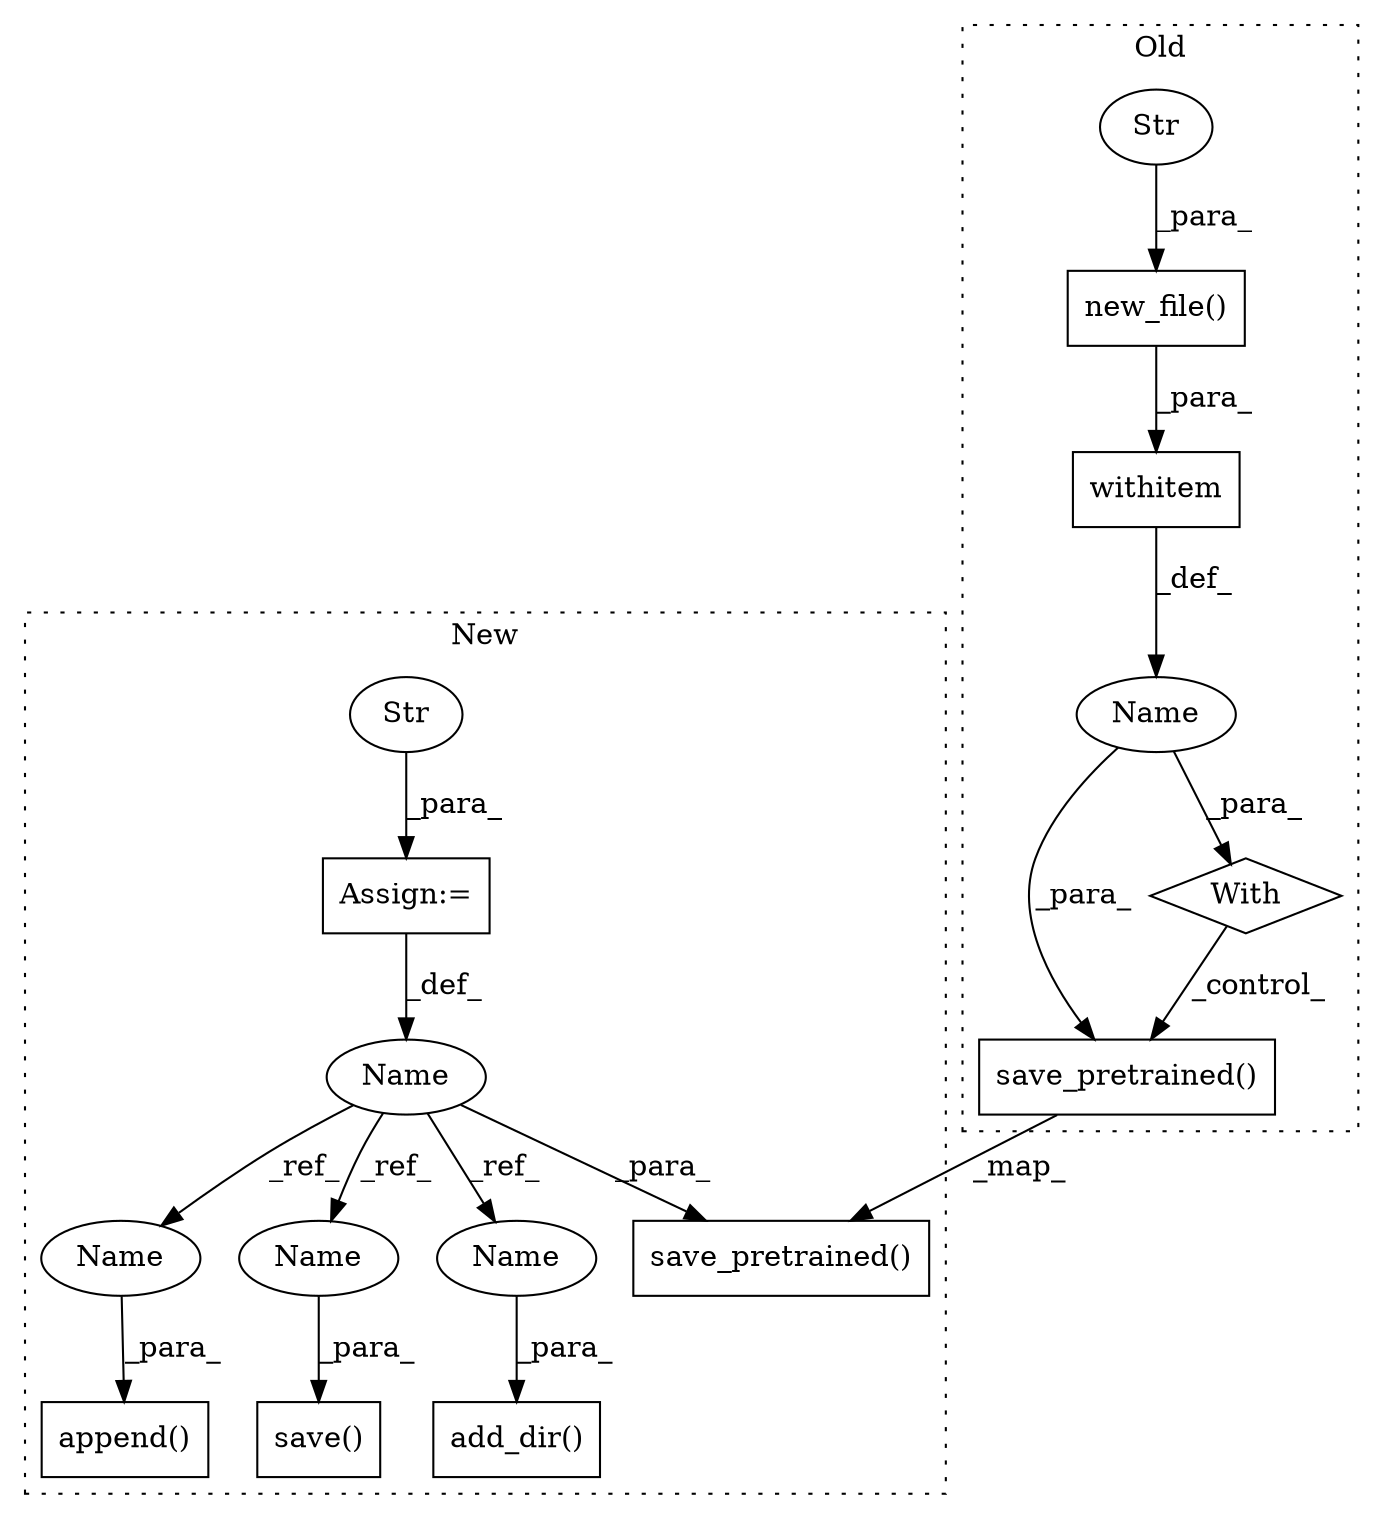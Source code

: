 digraph G {
subgraph cluster0 {
1 [label="withitem" a="49" s="3702" l="12" shape="box"];
5 [label="save_pretrained()" a="75" s="3771,3797" l="22,1" shape="box"];
6 [label="Name" a="87" s="3753" l="4" shape="ellipse"];
7 [label="With" a="39" s="3697,3714" l="5,57" shape="diamond"];
12 [label="new_file()" a="75" s="3702,3737" l="22,12" shape="box"];
13 [label="Str" a="66" s="3724" l="13" shape="ellipse"];
label = "Old";
style="dotted";
}
subgraph cluster1 {
2 [label="add_dir()" a="75" s="3622,3652" l="21,1" shape="box"];
3 [label="Name" a="87" s="3446" l="9" shape="ellipse"];
4 [label="save_pretrained()" a="75" s="3581,3612" l="22,1" shape="box"];
8 [label="save()" a="75" s="3662,3682" l="11,1" shape="box"];
9 [label="append()" a="75" s="3693,3738" l="36,1" shape="box"];
10 [label="Assign:=" a="68" s="3455" l="3" shape="box"];
11 [label="Str" a="66" s="3458" l="13" shape="ellipse"];
14 [label="Name" a="87" s="3729" l="9" shape="ellipse"];
15 [label="Name" a="87" s="3673" l="9" shape="ellipse"];
16 [label="Name" a="87" s="3643" l="9" shape="ellipse"];
label = "New";
style="dotted";
}
1 -> 6 [label="_def_"];
3 -> 15 [label="_ref_"];
3 -> 14 [label="_ref_"];
3 -> 16 [label="_ref_"];
3 -> 4 [label="_para_"];
5 -> 4 [label="_map_"];
6 -> 5 [label="_para_"];
6 -> 7 [label="_para_"];
7 -> 5 [label="_control_"];
10 -> 3 [label="_def_"];
11 -> 10 [label="_para_"];
12 -> 1 [label="_para_"];
13 -> 12 [label="_para_"];
14 -> 9 [label="_para_"];
15 -> 8 [label="_para_"];
16 -> 2 [label="_para_"];
}